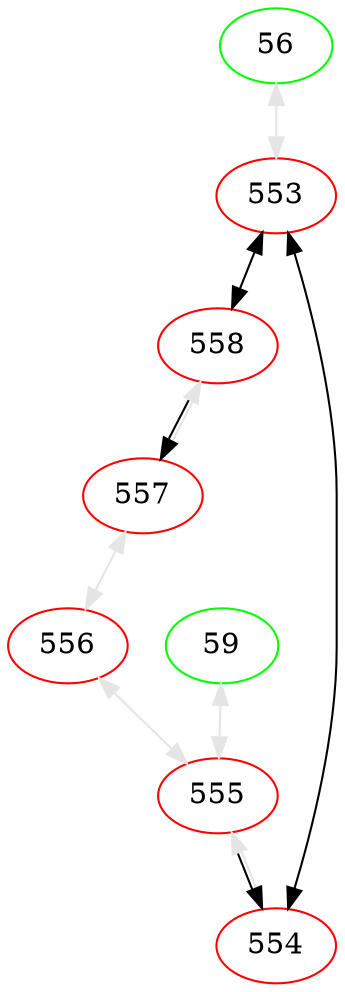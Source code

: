 digraph G {
	a [label = "56", color = green];
	b [label = "59", color = green];
	c [label = "553", color = red];
	d [label = "554", color = red];
	e [label = "555", color = red];
	f [label = "556", color = red];
	g [label = "557", color = red];
	h [label = "558", color = red];
	a -> c [dir=both, color = gray90];
	b -> e [dir=both, color = gray90];
	e -> d [dir=both, color = "black:gray90"];
	d -> c [dir=both];
	c -> h [dir=both];
	h -> g [dir=both, color = "black:gray90"];
	g -> f [dir=both, color = gray90];
	f -> e [dir=both, color = gray90];
}